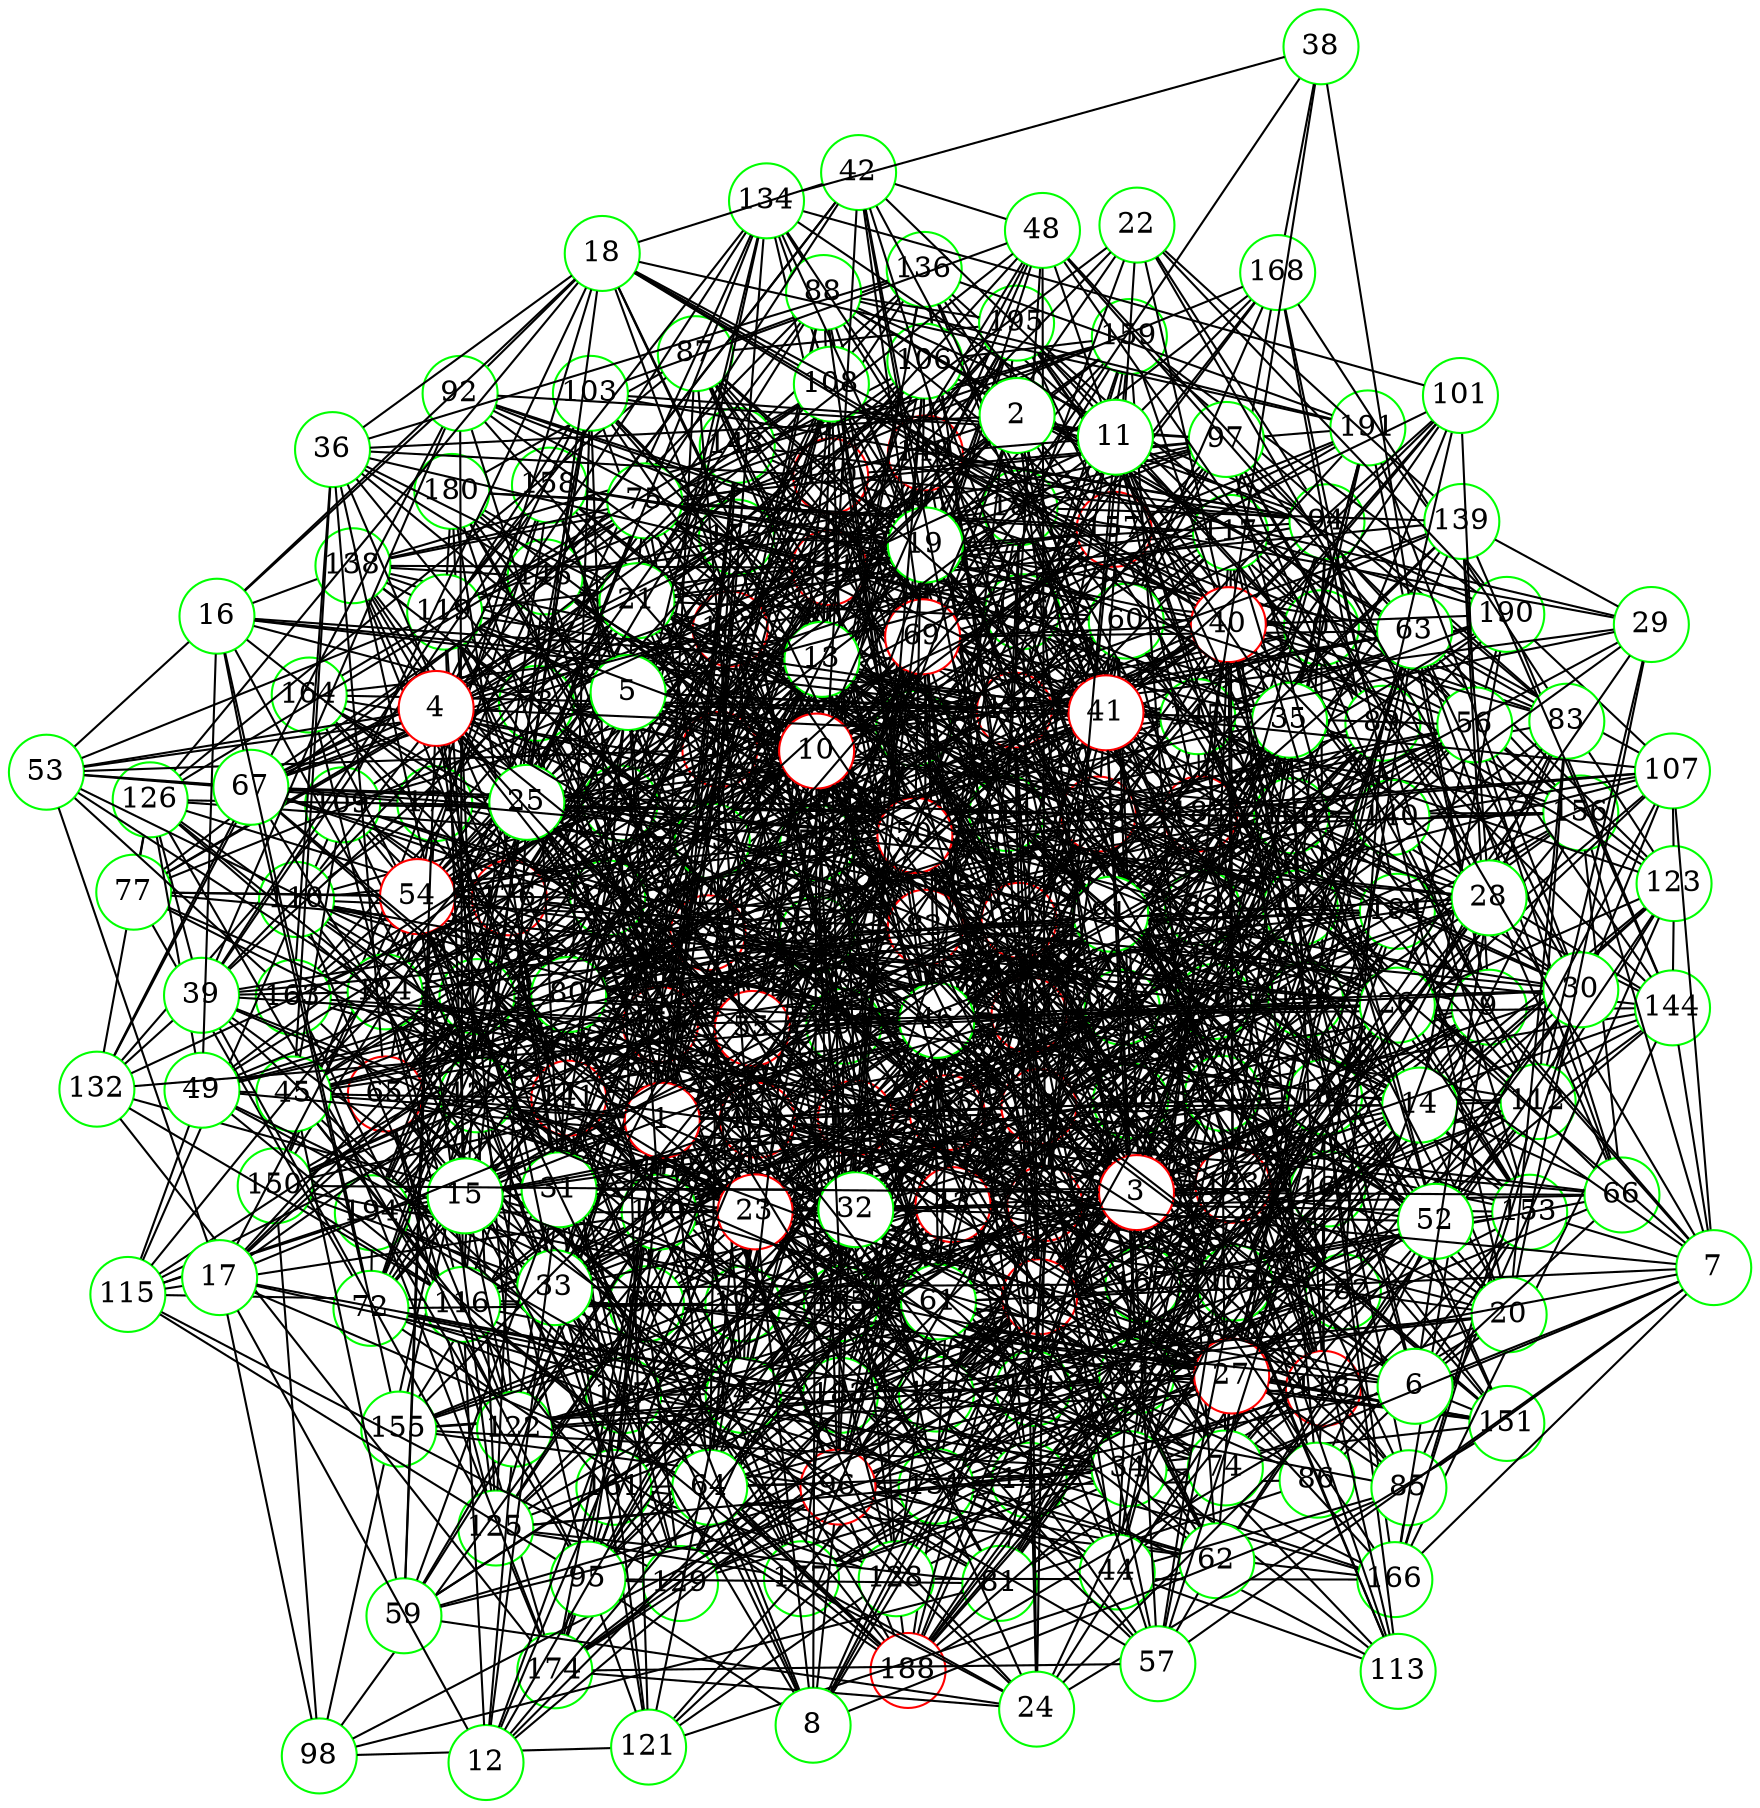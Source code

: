 graph {
graph ["layout"="fdp"]
node ["style"="filled","fillcolor"="white","fixedsize"="true","shape"="circle"]
"0" ["color"="green"]
"65" ["color"="red"]
"192" ["color"="green"]
"193" ["color"="green"]
"196" ["color"="green"]
"198" ["color"="green"]
"68" ["color"="green"]
"129" ["color"="green"]
"172" ["color"="green"]
"177" ["color"="green"]
"174" ["color"="green"]
"199" ["color"="red"]
"176" ["color"="red"]
"194" ["color"="green"]
"195" ["color"="green"]
"197" ["color"="green"]
"148" ["color"="green"]
"161" ["color"="green"]
"166" ["color"="green"]
"183" ["color"="green"]
"170" ["color"="green"]
"175" ["color"="green"]
"178" ["color"="red"]
"171" ["color"="green"]
"181" ["color"="green"]
"185" ["color"="red"]
"187" ["color"="green"]
"188" ["color"="red"]
"190" ["color"="green"]
"191" ["color"="green"]
"156" ["color"="green"]
"162" ["color"="green"]
"163" ["color"="green"]
"189" ["color"="red"]
"182" ["color"="red"]
"186" ["color"="green"]
"98" ["color"="green"]
"150" ["color"="green"]
"179" ["color"="red"]
"180" ["color"="green"]
"158" ["color"="green"]
"121" ["color"="green"]
"141" ["color"="red"]
"173" ["color"="green"]
"70" ["color"="green"]
"130" ["color"="green"]
"131" ["color"="green"]
"151" ["color"="green"]
"165" ["color"="green"]
"169" ["color"="green"]
"157" ["color"="red"]
"160" ["color"="green"]
"167" ["color"="green"]
"137" ["color"="green"]
"142" ["color"="red"]
"145" ["color"="green"]
"146" ["color"="green"]
"154" ["color"="red"]
"159" ["color"="green"]
"144" ["color"="green"]
"135" ["color"="green"]
"155" ["color"="green"]
"104" ["color"="red"]
"136" ["color"="green"]
"143" ["color"="green"]
"109" ["color"="green"]
"132" ["color"="green"]
"140" ["color"="green"]
"168" ["color"="green"]
"184" ["color"="green"]
"114" ["color"="green"]
"164" ["color"="green"]
"153" ["color"="green"]
"115" ["color"="green"]
"120" ["color"="red"]
"128" ["color"="green"]
"134" ["color"="green"]
"112" ["color"="green"]
"118" ["color"="red"]
"122" ["color"="green"]
"124" ["color"="green"]
"133" ["color"="red"]
"126" ["color"="green"]
"127" ["color"="green"]
"123" ["color"="green"]
"149" ["color"="red"]
"138" ["color"="green"]
"147" ["color"="green"]
"111" ["color"="red"]
"117" ["color"="green"]
"87" ["color"="green"]
"152" ["color"="red"]
"125" ["color"="green"]
"71" ["color"="green"]
"103" ["color"="green"]
"116" ["color"="green"]
"86" ["color"="green"]
"90" ["color"="red"]
"101" ["color"="green"]
"105" ["color"="green"]
"113" ["color"="green"]
"73" ["color"="green"]
"96" ["color"="red"]
"106" ["color"="green"]
"107" ["color"="green"]
"119" ["color"="green"]
"93" ["color"="green"]
"76" ["color"="green"]
"99" ["color"="red"]
"102" ["color"="green"]
"110" ["color"="green"]
"79" ["color"="red"]
"139" ["color"="green"]
"83" ["color"="green"]
"88" ["color"="green"]
"94" ["color"="green"]
"95" ["color"="green"]
"89" ["color"="green"]
"100" ["color"="green"]
"81" ["color"="green"]
"37" ["color"="red"]
"64" ["color"="green"]
"74" ["color"="green"]
"75" ["color"="green"]
"97" ["color"="green"]
"77" ["color"="green"]
"78" ["color"="green"]
"82" ["color"="red"]
"85" ["color"="green"]
"108" ["color"="green"]
"48" ["color"="green"]
"56" ["color"="green"]
"66" ["color"="green"]
"53" ["color"="green"]
"9" ["color"="green"]
"34" ["color"="green"]
"72" ["color"="green"]
"43" ["color"="red"]
"51" ["color"="green"]
"58" ["color"="green"]
"80" ["color"="green"]
"60" ["color"="green"]
"92" ["color"="green"]
"61" ["color"="green"]
"84" ["color"="green"]
"63" ["color"="green"]
"69" ["color"="red"]
"21" ["color"="green"]
"36" ["color"="green"]
"45" ["color"="green"]
"49" ["color"="green"]
"55" ["color"="red"]
"59" ["color"="green"]
"50" ["color"="red"]
"91" ["color"="green"]
"54" ["color"="red"]
"22" ["color"="green"]
"40" ["color"="red"]
"46" ["color"="green"]
"67" ["color"="green"]
"62" ["color"="green"]
"30" ["color"="green"]
"44" ["color"="green"]
"26" ["color"="green"]
"47" ["color"="red"]
"1" ["color"="red"]
"35" ["color"="green"]
"13" ["color"="green"]
"14" ["color"="green"]
"19" ["color"="green"]
"33" ["color"="green"]
"42" ["color"="green"]
"20" ["color"="green"]
"23" ["color"="red"]
"39" ["color"="green"]
"31" ["color"="green"]
"29" ["color"="green"]
"24" ["color"="green"]
"27" ["color"="red"]
"32" ["color"="green"]
"52" ["color"="green"]
"16" ["color"="green"]
"18" ["color"="green"]
"25" ["color"="green"]
"2" ["color"="green"]
"5" ["color"="green"]
"41" ["color"="red"]
"57" ["color"="green"]
"10" ["color"="red"]
"11" ["color"="green"]
"15" ["color"="green"]
"3" ["color"="red"]
"8" ["color"="green"]
"4" ["color"="red"]
"6" ["color"="green"]
"7" ["color"="green"]
"28" ["color"="green"]
"12" ["color"="green"]
"17" ["color"="green"]
"38" ["color"="green"]
"0" -- "65"
"0" -- "37"
"0" -- "136"
"0" -- "9"
"0" -- "76"
"0" -- "78"
"0" -- "47"
"0" -- "111"
"0" -- "51"
"0" -- "84"
"0" -- "117"
"0" -- "118"
"0" -- "58"
"0" -- "186"
"0" -- "187"
"0" -- "94"
"65" -- "192"
"65" -- "68"
"65" -- "71"
"65" -- "104"
"65" -- "73"
"65" -- "137"
"65" -- "76"
"65" -- "172"
"65" -- "174"
"65" -- "111"
"65" -- "175"
"65" -- "176"
"65" -- "81"
"65" -- "177"
"65" -- "187"
"65" -- "125"
"192" -- "193"
"192" -- "196"
"196" -- "198"
"68" -- "129"
"68" -- "98"
"68" -- "70"
"68" -- "138"
"68" -- "111"
"68" -- "177"
"68" -- "115"
"68" -- "182"
"68" -- "87"
"68" -- "151"
"68" -- "152"
"68" -- "154"
"68" -- "125"
"129" -- "172"
"129" -- "174"
"129" -- "176"
"129" -- "148"
"172" -- "177"
"174" -- "199"
"176" -- "194"
"176" -- "195"
"176" -- "197"
"176" -- "199"
"148" -- "161"
"148" -- "170"
"148" -- "171"
"148" -- "156"
"161" -- "166"
"161" -- "174"
"166" -- "183"
"183" -- "198"
"170" -- "192"
"170" -- "198"
"170" -- "175"
"175" -- "195"
"175" -- "178"
"178" -- "194"
"178" -- "197"
"171" -- "177"
"171" -- "178"
"171" -- "181"
"171" -- "185"
"171" -- "188"
"171" -- "190"
"185" -- "187"
"190" -- "191"
"156" -- "162"
"156" -- "195"
"156" -- "182"
"156" -- "185"
"162" -- "163"
"162" -- "197"
"162" -- "198"
"162" -- "178"
"162" -- "181"
"162" -- "185"
"162" -- "188"
"162" -- "189"
"163" -- "174"
"189" -- "193"
"182" -- "183"
"182" -- "186"
"186" -- "194"
"186" -- "196"
"98" -- "176"
"98" -- "150"
"98" -- "121"
"150" -- "179"
"150" -- "158"
"179" -- "195"
"179" -- "180"
"179" -- "181"
"158" -- "179"
"121" -- "176"
"121" -- "148"
"121" -- "181"
"121" -- "141"
"121" -- "173"
"141" -- "195"
"141" -- "175"
"141" -- "181"
"141" -- "189"
"173" -- "183"
"173" -- "185"
"70" -- "130"
"70" -- "135"
"70" -- "104"
"70" -- "136"
"70" -- "137"
"70" -- "141"
"70" -- "114"
"70" -- "118"
"70" -- "120"
"70" -- "185"
"70" -- "187"
"70" -- "188"
"70" -- "127"
"70" -- "191"
"130" -- "192"
"130" -- "131"
"130" -- "137"
"130" -- "144"
"130" -- "180"
"130" -- "151"
"130" -- "156"
"130" -- "188"
"130" -- "157"
"131" -- "141"
"131" -- "175"
"131" -- "151"
"131" -- "188"
"131" -- "157"
"151" -- "196"
"151" -- "165"
"151" -- "169"
"151" -- "173"
"151" -- "157"
"165" -- "166"
"169" -- "193"
"169" -- "199"
"157" -- "160"
"157" -- "192"
"157" -- "195"
"157" -- "167"
"157" -- "171"
"157" -- "180"
"157" -- "191"
"160" -- "196"
"160" -- "198"
"160" -- "170"
"160" -- "178"
"160" -- "181"
"160" -- "186"
"167" -- "174"
"167" -- "185"
"167" -- "191"
"137" -- "165"
"137" -- "142"
"137" -- "174"
"137" -- "176"
"137" -- "181"
"137" -- "154"
"137" -- "188"
"142" -- "160"
"142" -- "194"
"142" -- "195"
"142" -- "165"
"142" -- "198"
"142" -- "170"
"142" -- "171"
"142" -- "173"
"142" -- "175"
"142" -- "145"
"142" -- "146"
"142" -- "179"
"142" -- "158"
"142" -- "159"
"145" -- "182"
"145" -- "183"
"145" -- "190"
"146" -- "197"
"146" -- "170"
"146" -- "173"
"146" -- "150"
"146" -- "183"
"146" -- "154"
"146" -- "187"
"154" -- "161"
"154" -- "171"
"154" -- "189"
"159" -- "160"
"159" -- "185"
"159" -- "190"
"144" -- "166"
"144" -- "167"
"144" -- "175"
"144" -- "148"
"144" -- "186"
"144" -- "190"
"135" -- "162"
"135" -- "196"
"135" -- "169"
"135" -- "173"
"135" -- "177"
"135" -- "181"
"135" -- "154"
"135" -- "155"
"135" -- "189"
"155" -- "193"
"155" -- "179"
"155" -- "183"
"104" -- "192"
"104" -- "161"
"104" -- "136"
"104" -- "109"
"104" -- "112"
"104" -- "144"
"104" -- "114"
"104" -- "179"
"104" -- "149"
"104" -- "150"
"104" -- "182"
"104" -- "120"
"104" -- "189"
"136" -- "163"
"136" -- "199"
"136" -- "143"
"136" -- "176"
"136" -- "191"
"143" -- "161"
"143" -- "159"
"109" -- "193"
"109" -- "132"
"109" -- "165"
"109" -- "199"
"109" -- "137"
"109" -- "140"
"109" -- "172"
"109" -- "173"
"109" -- "114"
"109" -- "115"
"109" -- "120"
"109" -- "154"
"109" -- "186"
"132" -- "176"
"132" -- "174"
"140" -- "195"
"140" -- "197"
"140" -- "168"
"140" -- "145"
"140" -- "179"
"140" -- "183"
"140" -- "156"
"168" -- "184"
"168" -- "186"
"184" -- "189"
"114" -- "162"
"114" -- "194"
"114" -- "164"
"114" -- "180"
"114" -- "183"
"114" -- "153"
"114" -- "187"
"164" -- "176"
"164" -- "198"
"164" -- "185"
"164" -- "186"
"153" -- "160"
"153" -- "196"
"153" -- "177"
"153" -- "179"
"153" -- "184"
"115" -- "129"
"115" -- "194"
"115" -- "154"
"120" -- "128"
"120" -- "134"
"120" -- "169"
"120" -- "142"
"120" -- "175"
"120" -- "179"
"120" -- "186"
"128" -- "161"
"128" -- "166"
"128" -- "137"
"128" -- "185"
"128" -- "170"
"128" -- "188"
"134" -- "141"
"134" -- "179"
"134" -- "186"
"112" -- "160"
"112" -- "193"
"112" -- "166"
"112" -- "140"
"112" -- "143"
"112" -- "178"
"112" -- "181"
"112" -- "118"
"112" -- "182"
"112" -- "183"
"112" -- "123"
"118" -- "128"
"118" -- "193"
"118" -- "165"
"118" -- "198"
"118" -- "173"
"118" -- "145"
"118" -- "148"
"118" -- "122"
"118" -- "127"
"122" -- "198"
"122" -- "167"
"122" -- "169"
"122" -- "154"
"122" -- "124"
"122" -- "126"
"124" -- "161"
"124" -- "193"
"124" -- "133"
"124" -- "142"
"124" -- "178"
"124" -- "181"
"124" -- "182"
"124" -- "186"
"133" -- "198"
"133" -- "174"
"133" -- "151"
"133" -- "183"
"133" -- "184"
"133" -- "186"
"133" -- "188"
"133" -- "158"
"126" -- "130"
"126" -- "132"
"126" -- "141"
"126" -- "183"
"126" -- "189"
"127" -- "148"
"127" -- "180"
"127" -- "150"
"127" -- "155"
"123" -- "131"
"123" -- "168"
"123" -- "169"
"123" -- "144"
"149" -- "163"
"149" -- "165"
"149" -- "197"
"149" -- "173"
"149" -- "185"
"149" -- "187"
"138" -- "146"
"138" -- "147"
"138" -- "149"
"138" -- "185"
"138" -- "154"
"138" -- "189"
"138" -- "159"
"147" -- "192"
"147" -- "166"
"147" -- "179"
"147" -- "182"
"147" -- "154"
"147" -- "188"
"111" -- "130"
"111" -- "138"
"111" -- "141"
"111" -- "148"
"111" -- "156"
"111" -- "158"
"111" -- "159"
"111" -- "165"
"111" -- "169"
"111" -- "173"
"111" -- "117"
"111" -- "184"
"111" -- "186"
"111" -- "127"
"117" -- "160"
"117" -- "133"
"117" -- "168"
"117" -- "180"
"117" -- "123"
"117" -- "190"
"117" -- "127"
"87" -- "195"
"87" -- "167"
"87" -- "136"
"87" -- "111"
"87" -- "114"
"87" -- "180"
"87" -- "182"
"87" -- "126"
"152" -- "163"
"152" -- "196"
"152" -- "174"
"152" -- "183"
"125" -- "167"
"125" -- "199"
"125" -- "174"
"125" -- "177"
"125" -- "148"
"125" -- "127"
"71" -- "160"
"71" -- "161"
"71" -- "194"
"71" -- "103"
"71" -- "104"
"71" -- "141"
"71" -- "116"
"71" -- "86"
"71" -- "152"
"71" -- "185"
"71" -- "90"
"71" -- "122"
"71" -- "158"
"103" -- "192"
"103" -- "171"
"103" -- "141"
"103" -- "176"
"103" -- "127"
"116" -- "193"
"116" -- "132"
"116" -- "164"
"116" -- "197"
"116" -- "198"
"116" -- "171"
"116" -- "145"
"116" -- "146"
"116" -- "178"
"116" -- "150"
"116" -- "188"
"86" -- "192"
"86" -- "131"
"86" -- "167"
"86" -- "117"
"86" -- "118"
"86" -- "153"
"90" -- "192"
"90" -- "129"
"90" -- "193"
"90" -- "130"
"90" -- "196"
"90" -- "134"
"90" -- "199"
"90" -- "136"
"90" -- "143"
"90" -- "159"
"90" -- "161"
"90" -- "162"
"90" -- "101"
"90" -- "165"
"90" -- "105"
"90" -- "171"
"90" -- "172"
"90" -- "180"
"101" -- "160"
"101" -- "134"
"101" -- "104"
"101" -- "189"
"105" -- "131"
"105" -- "199"
"105" -- "113"
"105" -- "152"
"105" -- "184"
"105" -- "123"
"105" -- "188"
"113" -- "148"
"113" -- "133"
"113" -- "197"
"113" -- "182"
"113" -- "137"
"73" -- "96"
"73" -- "192"
"73" -- "131"
"73" -- "134"
"73" -- "135"
"73" -- "105"
"73" -- "106"
"73" -- "138"
"73" -- "176"
"73" -- "145"
"73" -- "182"
"73" -- "119"
"73" -- "152"
"73" -- "187"
"73" -- "93"
"96" -- "98"
"96" -- "162"
"96" -- "198"
"96" -- "114"
"96" -- "178"
"96" -- "152"
"96" -- "184"
"96" -- "155"
"96" -- "187"
"106" -- "107"
"106" -- "176"
"106" -- "178"
"106" -- "179"
"106" -- "118"
"106" -- "119"
"106" -- "159"
"107" -- "133"
"107" -- "140"
"107" -- "112"
"107" -- "178"
"107" -- "123"
"107" -- "189"
"107" -- "190"
"119" -- "128"
"119" -- "134"
"119" -- "135"
"119" -- "168"
"119" -- "138"
"119" -- "180"
"119" -- "157"
"119" -- "158"
"119" -- "127"
"93" -- "195"
"93" -- "166"
"93" -- "169"
"93" -- "138"
"93" -- "141"
"93" -- "111"
"93" -- "143"
"93" -- "180"
"93" -- "185"
"93" -- "125"
"93" -- "157"
"93" -- "126"
"76" -- "96"
"76" -- "99"
"76" -- "197"
"76" -- "102"
"76" -- "136"
"76" -- "106"
"76" -- "107"
"76" -- "110"
"76" -- "79"
"76" -- "111"
"76" -- "115"
"76" -- "89"
"76" -- "187"
"76" -- "159"
"99" -- "135"
"99" -- "140"
"99" -- "153"
"99" -- "160"
"99" -- "105"
"99" -- "106"
"99" -- "174"
"99" -- "175"
"99" -- "112"
"99" -- "113"
"99" -- "114"
"99" -- "185"
"99" -- "122"
"99" -- "186"
"102" -- "165"
"102" -- "166"
"102" -- "135"
"102" -- "105"
"102" -- "110"
"102" -- "112"
"102" -- "113"
"102" -- "179"
"102" -- "118"
"102" -- "187"
"110" -- "192"
"110" -- "198"
"110" -- "172"
"110" -- "141"
"110" -- "122"
"110" -- "188"
"79" -- "164"
"79" -- "196"
"79" -- "198"
"79" -- "199"
"79" -- "139"
"79" -- "171"
"79" -- "83"
"79" -- "147"
"79" -- "116"
"79" -- "182"
"79" -- "153"
"79" -- "156"
"79" -- "95"
"139" -- "173"
"139" -- "144"
"139" -- "185"
"139" -- "187"
"83" -- "171"
"83" -- "112"
"83" -- "88"
"83" -- "120"
"83" -- "184"
"83" -- "157"
"83" -- "94"
"83" -- "159"
"88" -- "192"
"88" -- "195"
"88" -- "172"
"88" -- "114"
"88" -- "146"
"88" -- "117"
"88" -- "120"
"88" -- "152"
"88" -- "154"
"88" -- "124"
"88" -- "93"
"88" -- "157"
"88" -- "94"
"88" -- "191"
"94" -- "103"
"94" -- "170"
"94" -- "142"
"94" -- "143"
"94" -- "176"
"94" -- "149"
"94" -- "181"
"94" -- "120"
"95" -- "129"
"95" -- "193"
"95" -- "194"
"95" -- "163"
"95" -- "199"
"95" -- "105"
"95" -- "140"
"95" -- "115"
"95" -- "152"
"95" -- "121"
"95" -- "189"
"95" -- "127"
"89" -- "160"
"89" -- "162"
"89" -- "195"
"89" -- "100"
"89" -- "135"
"89" -- "104"
"89" -- "105"
"89" -- "143"
"89" -- "144"
"89" -- "147"
"89" -- "153"
"89" -- "189"
"89" -- "158"
"100" -- "161"
"100" -- "143"
"100" -- "114"
"100" -- "115"
"100" -- "149"
"100" -- "152"
"100" -- "184"
"100" -- "126"
"81" -- "96"
"81" -- "98"
"81" -- "196"
"81" -- "133"
"81" -- "165"
"81" -- "145"
"81" -- "83"
"81" -- "116"
"81" -- "86"
"81" -- "118"
"81" -- "125"
"81" -- "95"
"37" -- "64"
"37" -- "100"
"37" -- "133"
"37" -- "197"
"37" -- "103"
"37" -- "73"
"37" -- "170"
"37" -- "76"
"37" -- "108"
"37" -- "140"
"37" -- "175"
"37" -- "48"
"37" -- "53"
"37" -- "187"
"37" -- "95"
"64" -- "128"
"64" -- "193"
"64" -- "99"
"64" -- "164"
"64" -- "74"
"64" -- "170"
"64" -- "79"
"64" -- "154"
"64" -- "187"
"64" -- "188"
"74" -- "196"
"74" -- "135"
"74" -- "75"
"74" -- "140"
"74" -- "173"
"74" -- "78"
"74" -- "112"
"74" -- "82"
"74" -- "118"
"74" -- "90"
"74" -- "127"
"75" -- "97"
"75" -- "194"
"75" -- "196"
"75" -- "197"
"75" -- "199"
"75" -- "138"
"75" -- "171"
"75" -- "77"
"75" -- "189"
"75" -- "126"
"75" -- "159"
"97" -- "198"
"97" -- "103"
"97" -- "140"
"97" -- "142"
"97" -- "111"
"97" -- "146"
"97" -- "120"
"97" -- "185"
"97" -- "154"
"97" -- "123"
"97" -- "191"
"77" -- "176"
"77" -- "196"
"77" -- "171"
"77" -- "126"
"77" -- "175"
"78" -- "128"
"78" -- "195"
"78" -- "133"
"78" -- "141"
"78" -- "176"
"78" -- "82"
"78" -- "85"
"78" -- "117"
"78" -- "150"
"78" -- "184"
"78" -- "121"
"78" -- "127"
"82" -- "164"
"82" -- "197"
"82" -- "110"
"82" -- "144"
"82" -- "149"
"82" -- "150"
"82" -- "184"
"82" -- "157"
"82" -- "159"
"85" -- "178"
"85" -- "116"
"85" -- "166"
"85" -- "105"
"85" -- "123"
"85" -- "189"
"108" -- "193"
"108" -- "164"
"108" -- "133"
"108" -- "171"
"108" -- "143"
"108" -- "178"
"108" -- "152"
"108" -- "154"
"108" -- "123"
"108" -- "156"
"108" -- "189"
"48" -- "196"
"48" -- "103"
"48" -- "78"
"48" -- "114"
"48" -- "149"
"48" -- "56"
"48" -- "89"
"48" -- "156"
"56" -- "66"
"56" -- "101"
"56" -- "165"
"56" -- "70"
"56" -- "199"
"56" -- "144"
"56" -- "178"
"56" -- "149"
"56" -- "152"
"56" -- "185"
"56" -- "90"
"56" -- "189"
"56" -- "190"
"66" -- "129"
"66" -- "167"
"66" -- "199"
"66" -- "152"
"66" -- "90"
"66" -- "186"
"66" -- "156"
"66" -- "94"
"53" -- "163"
"53" -- "119"
"53" -- "199"
"53" -- "73"
"53" -- "124"
"53" -- "172"
"9" -- "34"
"9" -- "100"
"9" -- "133"
"9" -- "166"
"9" -- "135"
"9" -- "167"
"9" -- "199"
"9" -- "139"
"9" -- "147"
"9" -- "21"
"9" -- "117"
"9" -- "149"
"9" -- "183"
"9" -- "188"
"9" -- "93"
"9" -- "63"
"9" -- "191"
"34" -- "99"
"34" -- "72"
"34" -- "137"
"34" -- "169"
"34" -- "43"
"34" -- "177"
"34" -- "84"
"34" -- "152"
"34" -- "90"
"34" -- "155"
"34" -- "125"
"34" -- "63"
"34" -- "191"
"72" -- "96"
"72" -- "194"
"72" -- "165"
"72" -- "77"
"72" -- "176"
"72" -- "179"
"72" -- "183"
"72" -- "120"
"72" -- "188"
"43" -- "64"
"43" -- "131"
"43" -- "70"
"43" -- "76"
"43" -- "82"
"43" -- "88"
"43" -- "89"
"43" -- "154"
"43" -- "155"
"43" -- "161"
"43" -- "162"
"43" -- "100"
"43" -- "169"
"43" -- "111"
"43" -- "177"
"43" -- "51"
"43" -- "182"
"43" -- "184"
"43" -- "60"
"43" -- "190"
"51" -- "64"
"51" -- "192"
"51" -- "129"
"51" -- "132"
"51" -- "197"
"51" -- "178"
"51" -- "148"
"51" -- "181"
"51" -- "151"
"51" -- "58"
"51" -- "122"
"51" -- "188"
"58" -- "96"
"58" -- "136"
"58" -- "80"
"58" -- "117"
"58" -- "118"
"58" -- "87"
"58" -- "184"
"58" -- "187"
"58" -- "60"
"80" -- "164"
"80" -- "165"
"80" -- "171"
"80" -- "111"
"80" -- "177"
"80" -- "149"
"80" -- "184"
"60" -- "97"
"60" -- "129"
"60" -- "168"
"60" -- "106"
"60" -- "170"
"60" -- "80"
"60" -- "153"
"60" -- "90"
"60" -- "92"
"60" -- "124"
"60" -- "61"
"92" -- "192"
"92" -- "97"
"92" -- "132"
"92" -- "105"
"92" -- "175"
"92" -- "116"
"92" -- "154"
"61" -- "64"
"61" -- "129"
"61" -- "193"
"61" -- "99"
"61" -- "197"
"61" -- "75"
"61" -- "77"
"61" -- "78"
"61" -- "142"
"61" -- "80"
"61" -- "113"
"61" -- "149"
"61" -- "152"
"61" -- "90"
"84" -- "101"
"84" -- "134"
"84" -- "167"
"84" -- "106"
"84" -- "108"
"84" -- "176"
"84" -- "152"
"84" -- "121"
"84" -- "122"
"84" -- "154"
"63" -- "192"
"63" -- "66"
"63" -- "69"
"63" -- "133"
"63" -- "169"
"63" -- "172"
"63" -- "185"
"63" -- "158"
"69" -- "193"
"69" -- "100"
"69" -- "199"
"69" -- "137"
"69" -- "179"
"69" -- "148"
"69" -- "181"
"69" -- "87"
"69" -- "152"
"69" -- "123"
"69" -- "93"
"69" -- "190"
"69" -- "191"
"21" -- "97"
"21" -- "130"
"21" -- "99"
"21" -- "36"
"21" -- "132"
"21" -- "72"
"21" -- "139"
"21" -- "77"
"21" -- "50"
"21" -- "178"
"21" -- "22"
"21" -- "150"
"21" -- "184"
"21" -- "26"
"21" -- "60"
"21" -- "157"
"36" -- "65"
"36" -- "163"
"36" -- "136"
"36" -- "45"
"36" -- "80"
"36" -- "84"
"36" -- "120"
"36" -- "186"
"36" -- "127"
"45" -- "65"
"45" -- "129"
"45" -- "109"
"45" -- "141"
"45" -- "49"
"45" -- "82"
"45" -- "179"
"45" -- "116"
"45" -- "55"
"45" -- "58"
"45" -- "90"
"45" -- "59"
"45" -- "188"
"45" -- "93"
"49" -- "131"
"49" -- "68"
"49" -- "69"
"49" -- "133"
"49" -- "78"
"49" -- "177"
"49" -- "82"
"49" -- "115"
"49" -- "189"
"49" -- "126"
"55" -- "64"
"55" -- "128"
"55" -- "195"
"55" -- "197"
"55" -- "141"
"55" -- "147"
"55" -- "84"
"55" -- "87"
"55" -- "90"
"55" -- "93"
"55" -- "158"
"55" -- "163"
"55" -- "104"
"55" -- "105"
"55" -- "110"
"55" -- "180"
"55" -- "117"
"55" -- "118"
"55" -- "185"
"55" -- "58"
"55" -- "60"
"59" -- "131"
"59" -- "147"
"59" -- "100"
"59" -- "122"
"59" -- "172"
"50" -- "141"
"50" -- "146"
"50" -- "85"
"50" -- "87"
"50" -- "91"
"50" -- "156"
"50" -- "97"
"50" -- "100"
"50" -- "167"
"50" -- "169"
"50" -- "106"
"50" -- "171"
"50" -- "179"
"50" -- "53"
"50" -- "54"
"50" -- "119"
"50" -- "56"
"50" -- "120"
"50" -- "122"
"50" -- "190"
"91" -- "103"
"91" -- "107"
"91" -- "142"
"91" -- "119"
"91" -- "152"
"91" -- "124"
"91" -- "188"
"91" -- "125"
"91" -- "158"
"54" -- "161"
"54" -- "193"
"54" -- "70"
"54" -- "106"
"54" -- "143"
"54" -- "175"
"54" -- "84"
"54" -- "148"
"54" -- "186"
"54" -- "187"
"54" -- "124"
"54" -- "125"
"54" -- "157"
"54" -- "158"
"54" -- "127"
"22" -- "198"
"22" -- "40"
"22" -- "139"
"22" -- "45"
"22" -- "93"
"22" -- "189"
"22" -- "30"
"22" -- "94"
"22" -- "190"
"40" -- "195"
"40" -- "101"
"40" -- "133"
"40" -- "70"
"40" -- "102"
"40" -- "71"
"40" -- "136"
"40" -- "75"
"40" -- "76"
"40" -- "141"
"40" -- "46"
"40" -- "80"
"40" -- "145"
"40" -- "50"
"40" -- "83"
"40" -- "85"
"40" -- "149"
"40" -- "182"
"40" -- "152"
"40" -- "94"
"46" -- "160"
"46" -- "194"
"46" -- "67"
"46" -- "195"
"46" -- "132"
"46" -- "71"
"46" -- "105"
"46" -- "137"
"46" -- "139"
"46" -- "110"
"46" -- "118"
"46" -- "56"
"46" -- "189"
"46" -- "62"
"46" -- "190"
"67" -- "132"
"67" -- "165"
"67" -- "72"
"67" -- "137"
"67" -- "171"
"67" -- "108"
"67" -- "142"
"67" -- "175"
"67" -- "84"
"67" -- "149"
"67" -- "189"
"62" -- "96"
"62" -- "99"
"62" -- "131"
"62" -- "72"
"62" -- "82"
"62" -- "121"
"62" -- "154"
"62" -- "123"
"62" -- "159"
"30" -- "160"
"30" -- "68"
"30" -- "70"
"30" -- "166"
"30" -- "74"
"30" -- "44"
"30" -- "145"
"30" -- "82"
"30" -- "51"
"30" -- "182"
"30" -- "55"
"30" -- "91"
"30" -- "63"
"30" -- "191"
"44" -- "194"
"44" -- "131"
"44" -- "104"
"44" -- "74"
"44" -- "170"
"44" -- "173"
"44" -- "142"
"44" -- "85"
"44" -- "183"
"44" -- "58"
"26" -- "197"
"26" -- "198"
"26" -- "167"
"26" -- "105"
"26" -- "107"
"26" -- "76"
"26" -- "173"
"26" -- "176"
"26" -- "114"
"26" -- "51"
"26" -- "179"
"26" -- "181"
"26" -- "56"
"26" -- "154"
"26" -- "123"
"26" -- "188"
"47" -- "193"
"47" -- "133"
"47" -- "80"
"47" -- "86"
"47" -- "89"
"47" -- "153"
"47" -- "156"
"47" -- "159"
"47" -- "161"
"47" -- "170"
"47" -- "172"
"47" -- "48"
"47" -- "181"
"47" -- "54"
"47" -- "120"
"47" -- "185"
"47" -- "59"
"47" -- "124"
"47" -- "125"
"47" -- "189"
"1" -- "65"
"1" -- "35"
"1" -- "68"
"1" -- "100"
"1" -- "196"
"1" -- "102"
"1" -- "104"
"1" -- "74"
"1" -- "13"
"1" -- "45"
"1" -- "78"
"1" -- "110"
"1" -- "174"
"1" -- "79"
"1" -- "111"
"1" -- "143"
"1" -- "51"
"1" -- "115"
"1" -- "180"
"1" -- "181"
"1" -- "119"
"1" -- "122"
"1" -- "190"
"1" -- "127"
"35" -- "96"
"35" -- "195"
"35" -- "69"
"35" -- "133"
"35" -- "165"
"35" -- "170"
"35" -- "79"
"35" -- "112"
"35" -- "54"
"35" -- "118"
"35" -- "182"
"35" -- "58"
"35" -- "91"
"35" -- "187"
"35" -- "92"
"13" -- "192"
"13" -- "65"
"13" -- "194"
"13" -- "163"
"13" -- "70"
"13" -- "102"
"13" -- "103"
"13" -- "72"
"13" -- "105"
"13" -- "170"
"13" -- "108"
"13" -- "14"
"13" -- "16"
"13" -- "55"
"13" -- "87"
"13" -- "120"
"13" -- "152"
"13" -- "185"
"13" -- "30"
"13" -- "159"
"14" -- "34"
"14" -- "99"
"14" -- "37"
"14" -- "165"
"14" -- "198"
"14" -- "105"
"14" -- "43"
"14" -- "79"
"14" -- "19"
"14" -- "20"
"14" -- "84"
"14" -- "24"
"14" -- "153"
"14" -- "27"
"14" -- "190"
"19" -- "33"
"19" -- "162"
"19" -- "67"
"19" -- "134"
"19" -- "168"
"19" -- "42"
"19" -- "175"
"19" -- "49"
"19" -- "177"
"19" -- "56"
"19" -- "120"
"19" -- "92"
"19" -- "94"
"19" -- "158"
"33" -- "37"
"33" -- "197"
"33" -- "167"
"33" -- "199"
"33" -- "104"
"33" -- "43"
"33" -- "46"
"33" -- "79"
"33" -- "50"
"33" -- "178"
"33" -- "150"
"33" -- "90"
"33" -- "93"
"33" -- "127"
"42" -- "48"
"42" -- "146"
"42" -- "69"
"42" -- "117"
"42" -- "197"
"42" -- "182"
"42" -- "75"
"42" -- "78"
"42" -- "110"
"42" -- "79"
"20" -- "133"
"20" -- "199"
"20" -- "137"
"20" -- "169"
"20" -- "170"
"20" -- "177"
"20" -- "114"
"20" -- "83"
"20" -- "23"
"20" -- "183"
"20" -- "91"
"20" -- "188"
"20" -- "29"
"20" -- "189"
"20" -- "94"
"23" -- "65"
"23" -- "193"
"23" -- "130"
"23" -- "194"
"23" -- "67"
"23" -- "37"
"23" -- "197"
"23" -- "39"
"23" -- "73"
"23" -- "170"
"23" -- "139"
"23" -- "141"
"23" -- "46"
"23" -- "47"
"23" -- "61"
"23" -- "62"
"23" -- "31"
"23" -- "63"
"39" -- "160"
"39" -- "103"
"39" -- "137"
"39" -- "143"
"39" -- "147"
"39" -- "86"
"39" -- "90"
"39" -- "154"
"39" -- "92"
"39" -- "124"
"39" -- "125"
"39" -- "126"
"39" -- "158"
"31" -- "64"
"31" -- "96"
"31" -- "34"
"31" -- "194"
"31" -- "102"
"31" -- "199"
"31" -- "168"
"31" -- "73"
"31" -- "169"
"31" -- "108"
"31" -- "80"
"31" -- "176"
"31" -- "50"
"31" -- "180"
"31" -- "149"
"31" -- "54"
"31" -- "120"
"31" -- "59"
"29" -- "112"
"29" -- "145"
"29" -- "37"
"29" -- "149"
"29" -- "197"
"29" -- "102"
"29" -- "91"
"29" -- "139"
"29" -- "187"
"24" -- "161"
"24" -- "131"
"24" -- "163"
"24" -- "102"
"24" -- "174"
"24" -- "47"
"24" -- "177"
"24" -- "147"
"24" -- "181"
"24" -- "151"
"24" -- "153"
"24" -- "185"
"24" -- "59"
"27" -- "131"
"27" -- "135"
"27" -- "74"
"27" -- "80"
"27" -- "144"
"27" -- "83"
"27" -- "148"
"27" -- "150"
"27" -- "151"
"27" -- "154"
"27" -- "91"
"27" -- "32"
"27" -- "162"
"27" -- "99"
"27" -- "100"
"27" -- "101"
"27" -- "102"
"27" -- "50"
"27" -- "51"
"27" -- "59"
"27" -- "62"
"27" -- "63"
"27" -- "127"
"32" -- "66"
"32" -- "197"
"32" -- "135"
"32" -- "106"
"32" -- "138"
"32" -- "140"
"32" -- "77"
"32" -- "173"
"32" -- "47"
"32" -- "178"
"32" -- "52"
"32" -- "84"
"32" -- "184"
"32" -- "185"
"32" -- "91"
"32" -- "125"
"52" -- "64"
"52" -- "96"
"52" -- "97"
"52" -- "167"
"52" -- "107"
"52" -- "141"
"52" -- "173"
"52" -- "145"
"52" -- "177"
"52" -- "82"
"52" -- "117"
"52" -- "86"
"52" -- "153"
"52" -- "58"
"52" -- "90"
"52" -- "62"
"16" -- "67"
"16" -- "37"
"16" -- "138"
"16" -- "49"
"16" -- "145"
"16" -- "18"
"16" -- "178"
"16" -- "53"
"16" -- "185"
"16" -- "155"
"16" -- "92"
"16" -- "127"
"18" -- "36"
"18" -- "40"
"18" -- "42"
"18" -- "76"
"18" -- "108"
"18" -- "172"
"18" -- "109"
"18" -- "175"
"18" -- "82"
"18" -- "25"
"18" -- "187"
"18" -- "92"
"18" -- "157"
"18" -- "126"
"18" -- "191"
"25" -- "134"
"25" -- "135"
"25" -- "43"
"25" -- "75"
"25" -- "79"
"25" -- "143"
"25" -- "48"
"25" -- "81"
"25" -- "145"
"25" -- "50"
"25" -- "178"
"25" -- "115"
"25" -- "54"
"25" -- "55"
"25" -- "91"
"25" -- "125"
"2" -- "36"
"2" -- "5"
"2" -- "69"
"2" -- "199"
"2" -- "136"
"2" -- "41"
"2" -- "11"
"2" -- "173"
"2" -- "176"
"2" -- "51"
"2" -- "84"
"2" -- "120"
"2" -- "25"
"2" -- "153"
"2" -- "157"
"2" -- "189"
"2" -- "94"
"5" -- "99"
"5" -- "36"
"5" -- "100"
"5" -- "72"
"5" -- "41"
"5" -- "10"
"5" -- "77"
"5" -- "141"
"5" -- "173"
"5" -- "117"
"5" -- "151"
"5" -- "185"
"5" -- "26"
"5" -- "154"
"5" -- "157"
"5" -- "158"
"41" -- "101"
"41" -- "134"
"41" -- "104"
"41" -- "107"
"41" -- "76"
"41" -- "111"
"41" -- "80"
"41" -- "49"
"41" -- "51"
"41" -- "86"
"41" -- "87"
"41" -- "119"
"41" -- "57"
"41" -- "155"
"41" -- "60"
"41" -- "93"
"41" -- "191"
"57" -- "194"
"57" -- "99"
"57" -- "133"
"57" -- "165"
"57" -- "105"
"57" -- "141"
"57" -- "174"
"57" -- "79"
"57" -- "148"
"57" -- "184"
"57" -- "62"
"10" -- "194"
"10" -- "163"
"10" -- "36"
"10" -- "165"
"10" -- "71"
"10" -- "169"
"10" -- "139"
"10" -- "45"
"10" -- "14"
"10" -- "46"
"10" -- "48"
"10" -- "80"
"10" -- "82"
"10" -- "147"
"10" -- "117"
"10" -- "55"
"10" -- "119"
"10" -- "25"
"10" -- "124"
"10" -- "157"
"10" -- "62"
"10" -- "191"
"11" -- "102"
"11" -- "134"
"11" -- "199"
"11" -- "168"
"11" -- "73"
"11" -- "170"
"11" -- "14"
"11" -- "15"
"11" -- "176"
"11" -- "149"
"11" -- "181"
"11" -- "182"
"11" -- "89"
"11" -- "185"
"11" -- "190"
"15" -- "129"
"15" -- "130"
"15" -- "72"
"15" -- "74"
"15" -- "141"
"15" -- "178"
"15" -- "182"
"15" -- "55"
"15" -- "119"
"15" -- "152"
"15" -- "58"
"15" -- "122"
"3" -- "192"
"3" -- "193"
"3" -- "66"
"3" -- "35"
"3" -- "37"
"3" -- "102"
"3" -- "166"
"3" -- "71"
"3" -- "103"
"3" -- "8"
"3" -- "9"
"3" -- "44"
"3" -- "76"
"3" -- "78"
"3" -- "144"
"3" -- "50"
"3" -- "114"
"3" -- "150"
"3" -- "182"
"3" -- "186"
"3" -- "27"
"3" -- "155"
"3" -- "94"
"8" -- "64"
"8" -- "96"
"8" -- "33"
"8" -- "131"
"8" -- "70"
"8" -- "10"
"8" -- "141"
"8" -- "47"
"8" -- "85"
"8" -- "54"
"8" -- "23"
"8" -- "95"
"4" -- "192"
"4" -- "33"
"4" -- "67"
"4" -- "134"
"4" -- "71"
"4" -- "103"
"4" -- "167"
"4" -- "106"
"4" -- "138"
"4" -- "171"
"4" -- "44"
"4" -- "78"
"4" -- "142"
"4" -- "111"
"4" -- "48"
"4" -- "82"
"4" -- "53"
"4" -- "25"
"4" -- "58"
"4" -- "90"
"4" -- "59"
"6" -- "66"
"6" -- "131"
"6" -- "68"
"6" -- "196"
"6" -- "7"
"6" -- "40"
"6" -- "78"
"6" -- "82"
"6" -- "179"
"6" -- "20"
"6" -- "86"
"6" -- "23"
"6" -- "151"
"6" -- "153"
"6" -- "28"
"6" -- "61"
"6" -- "93"
"7" -- "97"
"7" -- "166"
"7" -- "9"
"7" -- "74"
"7" -- "170"
"7" -- "107"
"7" -- "47"
"7" -- "144"
"7" -- "51"
"7" -- "85"
"7" -- "184"
"7" -- "57"
"7" -- "153"
"7" -- "58"
"7" -- "156"
"7" -- "61"
"28" -- "160"
"28" -- "192"
"28" -- "97"
"28" -- "162"
"28" -- "102"
"28" -- "40"
"28" -- "139"
"28" -- "140"
"28" -- "172"
"28" -- "47"
"28" -- "81"
"28" -- "50"
"28" -- "82"
"28" -- "178"
"28" -- "51"
"28" -- "83"
"28" -- "152"
"28" -- "154"
"12" -- "17"
"12" -- "178"
"12" -- "99"
"12" -- "116"
"12" -- "55"
"12" -- "199"
"12" -- "122"
"12" -- "43"
"12" -- "31"
"12" -- "47"
"17" -- "64"
"17" -- "98"
"17" -- "147"
"17" -- "179"
"17" -- "53"
"17" -- "69"
"17" -- "54"
"17" -- "71"
"17" -- "183"
"17" -- "91"
"17" -- "171"
"38" -- "69"
"38" -- "134"
"38" -- "182"
"38" -- "168"
"38" -- "63"
}